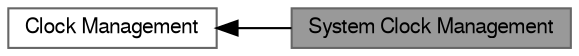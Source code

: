 digraph "System Clock Management"
{
 // LATEX_PDF_SIZE
  bgcolor="transparent";
  edge [fontname=FreeSans,fontsize=10,labelfontname=FreeSans,labelfontsize=10];
  node [fontname=FreeSans,fontsize=10,shape=box,height=0.2,width=0.4];
  rankdir=LR;
  Node2 [label="Clock Management",height=0.2,width=0.4,color="grey40", fillcolor="white", style="filled",URL="$group__clk__group.html",tooltip=" "];
  Node1 [label="System Clock Management",height=0.2,width=0.4,color="gray40", fillcolor="grey60", style="filled", fontcolor="black",tooltip="See Quick Start Guide for the System Clock Management."];
  Node2->Node1 [shape=plaintext, dir="back", style="solid"];
}
